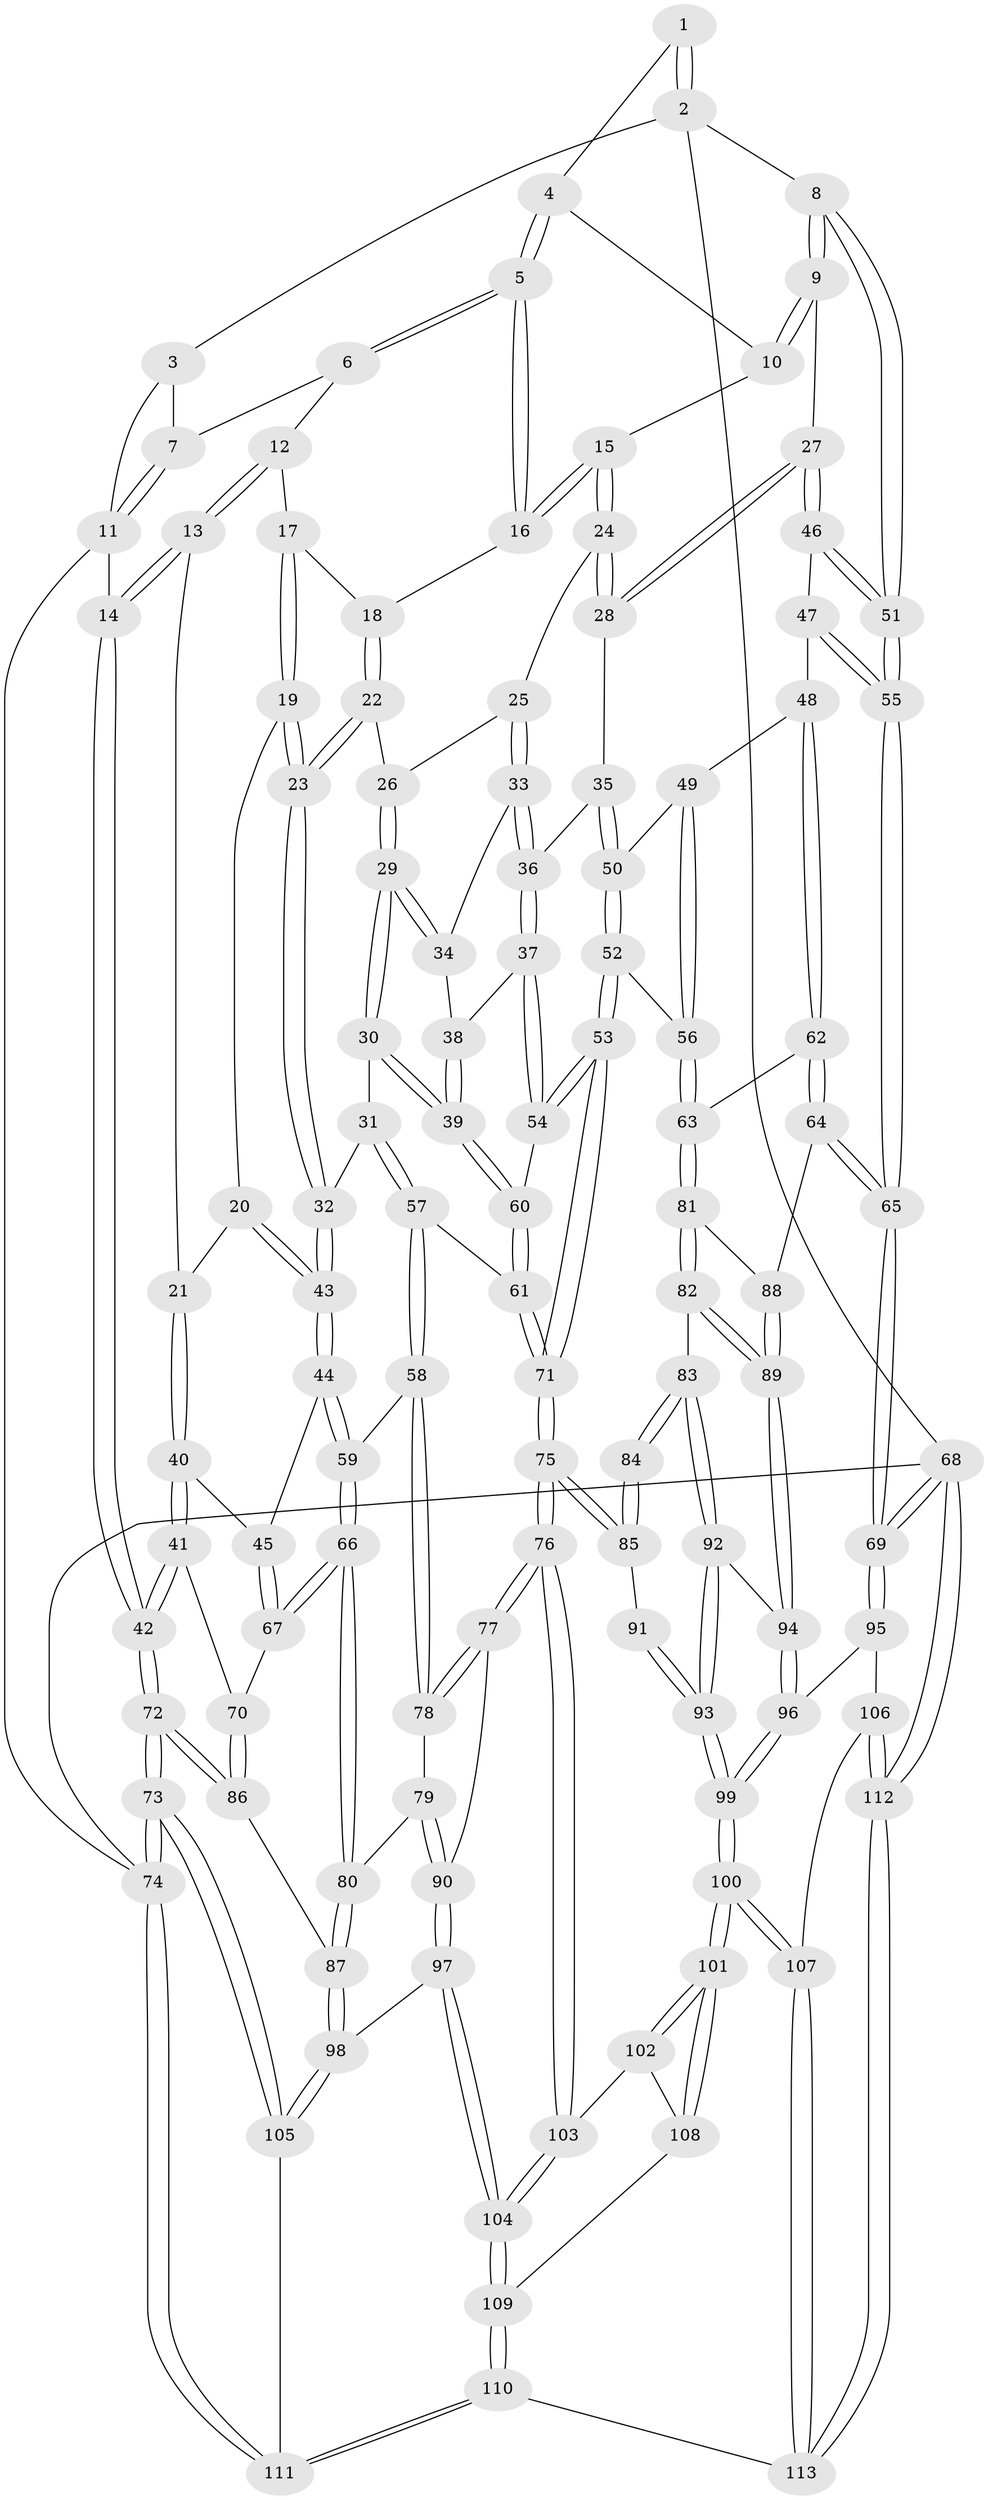 // coarse degree distribution, {3: 0.13432835820895522, 6: 0.08955223880597014, 4: 0.4925373134328358, 5: 0.2835820895522388}
// Generated by graph-tools (version 1.1) at 2025/52/02/27/25 19:52:40]
// undirected, 113 vertices, 279 edges
graph export_dot {
graph [start="1"]
  node [color=gray90,style=filled];
  1 [pos="+0.5427702177335259+0"];
  2 [pos="+1+0"];
  3 [pos="+0.18040321876415844+0"];
  4 [pos="+0.5396182655652496+0"];
  5 [pos="+0.49215805106838006+0.10076105687512016"];
  6 [pos="+0.17907511971774895+0.13638956794009874"];
  7 [pos="+0.14622483464408945+0.09320822975972422"];
  8 [pos="+1+0"];
  9 [pos="+0.8820449076996548+0.2501868489752871"];
  10 [pos="+0.7593196686599634+0.19651946350738775"];
  11 [pos="+0+0.25314769000505366"];
  12 [pos="+0.18795179581484592+0.18571729283815863"];
  13 [pos="+0.10319374146491198+0.3140517563872525"];
  14 [pos="+0+0.31056009930515577"];
  15 [pos="+0.5613731301070143+0.245843244394763"];
  16 [pos="+0.4927039515085181+0.18438568517346623"];
  17 [pos="+0.2850077685073594+0.2744459848622764"];
  18 [pos="+0.47012101699535686+0.20899434431505867"];
  19 [pos="+0.27749014781529446+0.3124189638293797"];
  20 [pos="+0.18803791272422754+0.38776243060338117"];
  21 [pos="+0.15188910957714505+0.37088515989570287"];
  22 [pos="+0.46467551329960816+0.2304111594274511"];
  23 [pos="+0.36711324324098377+0.4334487899432145"];
  24 [pos="+0.5964060239482338+0.2983577954684802"];
  25 [pos="+0.593057339268145+0.35059420625608656"];
  26 [pos="+0.48267112102972015+0.39308535003912354"];
  27 [pos="+0.845607251522693+0.32373188720671436"];
  28 [pos="+0.8017932726600426+0.3364782708871282"];
  29 [pos="+0.4735362870429816+0.44546714970385204"];
  30 [pos="+0.4667642924085805+0.45643354554308124"];
  31 [pos="+0.3869394793107662+0.45298644216284"];
  32 [pos="+0.36719020242915107+0.43430572682457697"];
  33 [pos="+0.593780651138652+0.36571881475010826"];
  34 [pos="+0.5670910166572813+0.391229886722047"];
  35 [pos="+0.7172736231402788+0.42537043254168433"];
  36 [pos="+0.6360959536630861+0.4426966991677155"];
  37 [pos="+0.619116024366847+0.4956714261600688"];
  38 [pos="+0.5552336058220224+0.4354886773364839"];
  39 [pos="+0.5159738278603259+0.506180455297719"];
  40 [pos="+0.03069756165186668+0.5052483328633827"];
  41 [pos="+0+0.5168151423518581"];
  42 [pos="+0+0.49749097792277436"];
  43 [pos="+0.2229188937776087+0.4821466516539375"];
  44 [pos="+0.21282927749117872+0.5085587523667165"];
  45 [pos="+0.11648721305329239+0.5248672991856674"];
  46 [pos="+0.8568276814295046+0.35971082546133226"];
  47 [pos="+0.8624436830603781+0.37998085420000155"];
  48 [pos="+0.864661177839043+0.45145203241250453"];
  49 [pos="+0.819594913758769+0.4813397653116141"];
  50 [pos="+0.7309792389959034+0.4887497233415734"];
  51 [pos="+1+0.47357681442617183"];
  52 [pos="+0.6930902357119096+0.6126535080084817"];
  53 [pos="+0.6445716643974767+0.6129913989454289"];
  54 [pos="+0.6053407577015051+0.5452058786078195"];
  55 [pos="+1+0.5431495508738419"];
  56 [pos="+0.7113638511716935+0.6179690243988923"];
  57 [pos="+0.3742941550382027+0.6013925202855324"];
  58 [pos="+0.34539975632414033+0.6258370555270295"];
  59 [pos="+0.26288681277870163+0.62438483917179"];
  60 [pos="+0.5212824694271919+0.5133405773018346"];
  61 [pos="+0.4378338831087328+0.602021263933489"];
  62 [pos="+0.8857754688508087+0.4941919810205171"];
  63 [pos="+0.7857251211434524+0.6596704667694537"];
  64 [pos="+1+0.6411974826407137"];
  65 [pos="+1+0.6551930697371553"];
  66 [pos="+0.20943552804213708+0.6877884509984633"];
  67 [pos="+0.12782739081331154+0.6657774120738366"];
  68 [pos="+1+1"];
  69 [pos="+1+0.7710096275983688"];
  70 [pos="+0.08421324710787997+0.6714080427902682"];
  71 [pos="+0.5700685352333188+0.7056289274019916"];
  72 [pos="+0+0.9154027642565907"];
  73 [pos="+0+1"];
  74 [pos="+0+1"];
  75 [pos="+0.5588344683261616+0.7455004091839176"];
  76 [pos="+0.5450834210660467+0.7656982442204038"];
  77 [pos="+0.4212516746885191+0.7633733410497434"];
  78 [pos="+0.3893089875502635+0.7258630262895227"];
  79 [pos="+0.26823171999732304+0.7677916306501119"];
  80 [pos="+0.21352644183722622+0.7593319203398801"];
  81 [pos="+0.8160218111669179+0.6946911285171914"];
  82 [pos="+0.8093428985827926+0.7341000305016585"];
  83 [pos="+0.8017150124293339+0.7431130503498796"];
  84 [pos="+0.7343101697755131+0.7647106470960432"];
  85 [pos="+0.5855220225264803+0.753850608481494"];
  86 [pos="+0.023593925450860344+0.8016061904103934"];
  87 [pos="+0.18390529145076515+0.8308968714360746"];
  88 [pos="+0.9713684113006837+0.6688442774477313"];
  89 [pos="+0.8918842036826021+0.8486797034589638"];
  90 [pos="+0.37158985185255067+0.8291666207596394"];
  91 [pos="+0.6890665453082647+0.8072538061880679"];
  92 [pos="+0.7547977067429928+0.8575345002371605"];
  93 [pos="+0.731634053264526+0.9009974730799423"];
  94 [pos="+0.8927800095791307+0.8502642088834308"];
  95 [pos="+0.9344818531019184+0.8842271156247907"];
  96 [pos="+0.9134658900386947+0.8802153855654985"];
  97 [pos="+0.354409974511131+0.8935074427256648"];
  98 [pos="+0.1997083034847428+0.8783034664640746"];
  99 [pos="+0.705468061525489+1"];
  100 [pos="+0.6690972596663005+1"];
  101 [pos="+0.665413931550682+1"];
  102 [pos="+0.5684060622378264+0.8785933001839863"];
  103 [pos="+0.5544381262127179+0.8372644622198797"];
  104 [pos="+0.3640119711200824+0.9082382281736864"];
  105 [pos="+0.19515479216695106+0.8920126654141894"];
  106 [pos="+0.9414478249695533+0.9558916717354967"];
  107 [pos="+0.6716268170528507+1"];
  108 [pos="+0.3969373953459785+0.9370172959488633"];
  109 [pos="+0.37230442008720827+0.932398546471948"];
  110 [pos="+0.2814855981857201+1"];
  111 [pos="+0.25537368690904066+1"];
  112 [pos="+1+1"];
  113 [pos="+0.6722976113177499+1"];
  1 -- 2;
  1 -- 2;
  1 -- 4;
  2 -- 3;
  2 -- 8;
  2 -- 68;
  3 -- 7;
  3 -- 11;
  4 -- 5;
  4 -- 5;
  4 -- 10;
  5 -- 6;
  5 -- 6;
  5 -- 16;
  5 -- 16;
  6 -- 7;
  6 -- 12;
  7 -- 11;
  7 -- 11;
  8 -- 9;
  8 -- 9;
  8 -- 51;
  8 -- 51;
  9 -- 10;
  9 -- 10;
  9 -- 27;
  10 -- 15;
  11 -- 14;
  11 -- 74;
  12 -- 13;
  12 -- 13;
  12 -- 17;
  13 -- 14;
  13 -- 14;
  13 -- 21;
  14 -- 42;
  14 -- 42;
  15 -- 16;
  15 -- 16;
  15 -- 24;
  15 -- 24;
  16 -- 18;
  17 -- 18;
  17 -- 19;
  17 -- 19;
  18 -- 22;
  18 -- 22;
  19 -- 20;
  19 -- 23;
  19 -- 23;
  20 -- 21;
  20 -- 43;
  20 -- 43;
  21 -- 40;
  21 -- 40;
  22 -- 23;
  22 -- 23;
  22 -- 26;
  23 -- 32;
  23 -- 32;
  24 -- 25;
  24 -- 28;
  24 -- 28;
  25 -- 26;
  25 -- 33;
  25 -- 33;
  26 -- 29;
  26 -- 29;
  27 -- 28;
  27 -- 28;
  27 -- 46;
  27 -- 46;
  28 -- 35;
  29 -- 30;
  29 -- 30;
  29 -- 34;
  29 -- 34;
  30 -- 31;
  30 -- 39;
  30 -- 39;
  31 -- 32;
  31 -- 57;
  31 -- 57;
  32 -- 43;
  32 -- 43;
  33 -- 34;
  33 -- 36;
  33 -- 36;
  34 -- 38;
  35 -- 36;
  35 -- 50;
  35 -- 50;
  36 -- 37;
  36 -- 37;
  37 -- 38;
  37 -- 54;
  37 -- 54;
  38 -- 39;
  38 -- 39;
  39 -- 60;
  39 -- 60;
  40 -- 41;
  40 -- 41;
  40 -- 45;
  41 -- 42;
  41 -- 42;
  41 -- 70;
  42 -- 72;
  42 -- 72;
  43 -- 44;
  43 -- 44;
  44 -- 45;
  44 -- 59;
  44 -- 59;
  45 -- 67;
  45 -- 67;
  46 -- 47;
  46 -- 51;
  46 -- 51;
  47 -- 48;
  47 -- 55;
  47 -- 55;
  48 -- 49;
  48 -- 62;
  48 -- 62;
  49 -- 50;
  49 -- 56;
  49 -- 56;
  50 -- 52;
  50 -- 52;
  51 -- 55;
  51 -- 55;
  52 -- 53;
  52 -- 53;
  52 -- 56;
  53 -- 54;
  53 -- 54;
  53 -- 71;
  53 -- 71;
  54 -- 60;
  55 -- 65;
  55 -- 65;
  56 -- 63;
  56 -- 63;
  57 -- 58;
  57 -- 58;
  57 -- 61;
  58 -- 59;
  58 -- 78;
  58 -- 78;
  59 -- 66;
  59 -- 66;
  60 -- 61;
  60 -- 61;
  61 -- 71;
  61 -- 71;
  62 -- 63;
  62 -- 64;
  62 -- 64;
  63 -- 81;
  63 -- 81;
  64 -- 65;
  64 -- 65;
  64 -- 88;
  65 -- 69;
  65 -- 69;
  66 -- 67;
  66 -- 67;
  66 -- 80;
  66 -- 80;
  67 -- 70;
  68 -- 69;
  68 -- 69;
  68 -- 112;
  68 -- 112;
  68 -- 74;
  69 -- 95;
  69 -- 95;
  70 -- 86;
  70 -- 86;
  71 -- 75;
  71 -- 75;
  72 -- 73;
  72 -- 73;
  72 -- 86;
  72 -- 86;
  73 -- 74;
  73 -- 74;
  73 -- 105;
  73 -- 105;
  74 -- 111;
  74 -- 111;
  75 -- 76;
  75 -- 76;
  75 -- 85;
  75 -- 85;
  76 -- 77;
  76 -- 77;
  76 -- 103;
  76 -- 103;
  77 -- 78;
  77 -- 78;
  77 -- 90;
  78 -- 79;
  79 -- 80;
  79 -- 90;
  79 -- 90;
  80 -- 87;
  80 -- 87;
  81 -- 82;
  81 -- 82;
  81 -- 88;
  82 -- 83;
  82 -- 89;
  82 -- 89;
  83 -- 84;
  83 -- 84;
  83 -- 92;
  83 -- 92;
  84 -- 85;
  84 -- 85;
  85 -- 91;
  86 -- 87;
  87 -- 98;
  87 -- 98;
  88 -- 89;
  88 -- 89;
  89 -- 94;
  89 -- 94;
  90 -- 97;
  90 -- 97;
  91 -- 93;
  91 -- 93;
  92 -- 93;
  92 -- 93;
  92 -- 94;
  93 -- 99;
  93 -- 99;
  94 -- 96;
  94 -- 96;
  95 -- 96;
  95 -- 106;
  96 -- 99;
  96 -- 99;
  97 -- 98;
  97 -- 104;
  97 -- 104;
  98 -- 105;
  98 -- 105;
  99 -- 100;
  99 -- 100;
  100 -- 101;
  100 -- 101;
  100 -- 107;
  100 -- 107;
  101 -- 102;
  101 -- 102;
  101 -- 108;
  101 -- 108;
  102 -- 103;
  102 -- 108;
  103 -- 104;
  103 -- 104;
  104 -- 109;
  104 -- 109;
  105 -- 111;
  106 -- 107;
  106 -- 112;
  106 -- 112;
  107 -- 113;
  107 -- 113;
  108 -- 109;
  109 -- 110;
  109 -- 110;
  110 -- 111;
  110 -- 111;
  110 -- 113;
  112 -- 113;
  112 -- 113;
}
